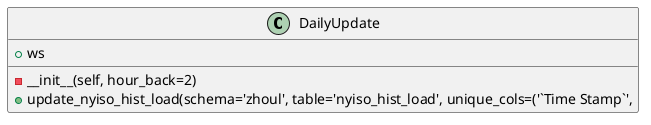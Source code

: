 @startuml
class DailyUpdate {
  +ws
  -__init__(self, hour_back=2)
  +update_nyiso_hist_load(schema='zhoul', table='nyiso_hist_load', unique_cols=('`Time Stamp`',
    '`Time Zone`', '`PTID`'), hours_back=2){static}
}

@enduml
